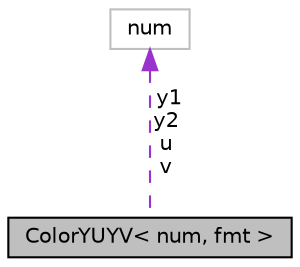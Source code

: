 digraph "ColorYUYV&lt; num, fmt &gt;"
{
 // INTERACTIVE_SVG=YES
  edge [fontname="Helvetica",fontsize="10",labelfontname="Helvetica",labelfontsize="10"];
  node [fontname="Helvetica",fontsize="10",shape=record];
  Node1 [label="ColorYUYV\< num, fmt \>",height=0.2,width=0.4,color="black", fillcolor="grey75", style="filled", fontcolor="black"];
  Node2 -> Node1 [dir="back",color="darkorchid3",fontsize="10",style="dashed",label=" y1\ny2\nu\nv" ,fontname="Helvetica"];
  Node2 [label="num",height=0.2,width=0.4,color="grey75", fillcolor="white", style="filled"];
}
